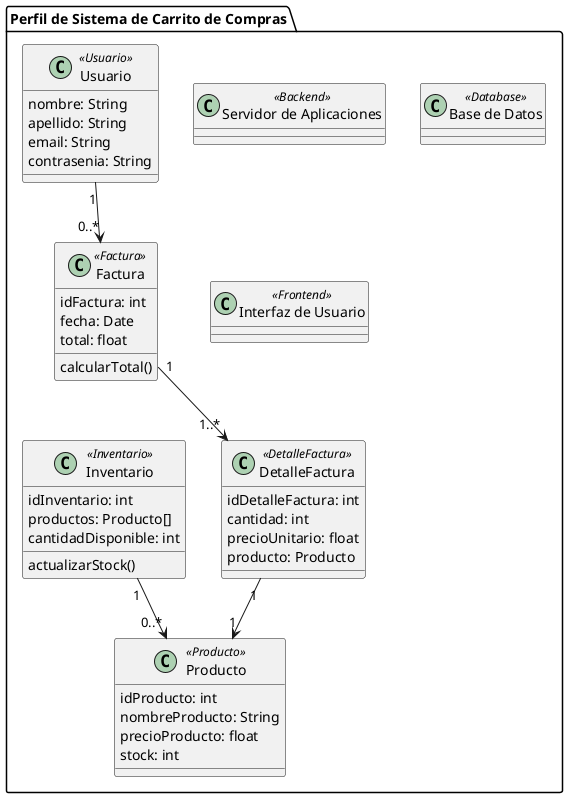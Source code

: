 @startuml Diagrama De Perfil

package "Perfil de Sistema de Carrito de Compras" {
    
class Usuario <<Usuario>> {
    nombre: String
    apellido: String
    email: String
    contrasenia: String
}
class Producto <<Producto>> {
    idProducto: int
    nombreProducto: String
    precioProducto: float
    stock: int
}

class Inventario <<Inventario>> {
    idInventario: int
    productos: Producto[]
    cantidadDisponible: int
    actualizarStock()
}

class Factura <<Factura>> {
    idFactura: int
    fecha: Date
    total: float
    calcularTotal()
}

class DetalleFactura <<DetalleFactura>> {
    idDetalleFactura: int
    cantidad: int
    precioUnitario: float
    producto: Producto
}

class "Servidor de Aplicaciones" <<Backend>> 
class "Base de Datos" <<Database>> 
class "Interfaz de Usuario" <<Frontend>> 

Usuario "1" --> "0..*" Factura
Factura "1" --> "1..*" DetalleFactura
DetalleFactura "1" --> "1" Producto
Inventario "1" --> "0..*" Producto
}

@enduml

